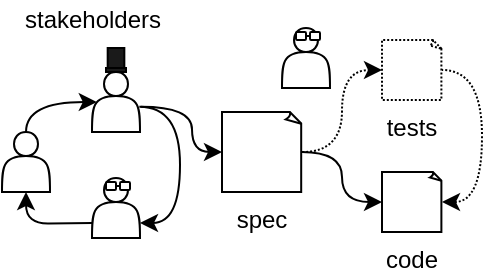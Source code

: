 <mxfile version="14.6.3" type="device"><diagram id="I9DftAdWouwsv_HxSYhq" name="Page-1"><mxGraphModel dx="582" dy="535" grid="1" gridSize="10" guides="1" tooltips="1" connect="1" arrows="1" fold="1" page="0" pageScale="1" pageWidth="1169" pageHeight="827" math="0" shadow="0"><root><mxCell id="0"/><mxCell id="1" parent="0"/><mxCell id="2" value="" style="rounded=0;whiteSpace=wrap;html=1;fillColor=#1A1A1A;" parent="1" vertex="1"><mxGeometry x="672" y="248" width="10" height="2" as="geometry"/></mxCell><mxCell id="3" style="edgeStyle=orthogonalEdgeStyle;curved=1;orthogonalLoop=1;jettySize=auto;html=1;entryX=0;entryY=0.5;entryDx=0;entryDy=0;entryPerimeter=0;startArrow=none;startFill=0;strokeColor=#000000;exitX=1.014;exitY=0.578;exitDx=0;exitDy=0;exitPerimeter=0;" parent="1" source="4" target="9" edge="1"><mxGeometry relative="1" as="geometry"><Array as="points"><mxPoint x="715" y="267"/><mxPoint x="715" y="290"/></Array></mxGeometry></mxCell><mxCell id="4" value="" style="shape=actor;whiteSpace=wrap;html=1;" parent="1" vertex="1"><mxGeometry x="665" y="250" width="24" height="30" as="geometry"/></mxCell><mxCell id="5" style="edgeStyle=orthogonalEdgeStyle;curved=1;orthogonalLoop=1;jettySize=auto;html=1;entryX=0.1;entryY=0.5;entryDx=0;entryDy=0;entryPerimeter=0;startArrow=none;startFill=0;strokeColor=#000000;" parent="1" source="6" target="4" edge="1"><mxGeometry relative="1" as="geometry"><Array as="points"><mxPoint x="632" y="265"/></Array></mxGeometry></mxCell><mxCell id="6" value="" style="shape=actor;whiteSpace=wrap;html=1;" parent="1" vertex="1"><mxGeometry x="620" y="280" width="24" height="30" as="geometry"/></mxCell><mxCell id="7" style="edgeStyle=orthogonalEdgeStyle;curved=1;orthogonalLoop=1;jettySize=auto;html=1;startArrow=none;startFill=0;strokeColor=#000000;entryX=0;entryY=0.5;entryDx=0;entryDy=0;entryPerimeter=0;dashed=1;dashPattern=1 1;" parent="1" source="9" target="23" edge="1"><mxGeometry relative="1" as="geometry"><mxPoint x="800" y="290" as="targetPoint"/></mxGeometry></mxCell><mxCell id="8" style="edgeStyle=orthogonalEdgeStyle;curved=1;orthogonalLoop=1;jettySize=auto;html=1;startArrow=classic;startFill=1;endArrow=none;endFill=0;strokeColor=#000000;exitX=0;exitY=0.5;exitDx=0;exitDy=0;exitPerimeter=0;" parent="1" source="24" target="9" edge="1"><mxGeometry relative="1" as="geometry"/></mxCell><mxCell id="9" value="spec" style="whiteSpace=wrap;html=1;shape=mxgraph.basic.document;labelPosition=center;verticalLabelPosition=bottom;align=center;verticalAlign=top;" parent="1" vertex="1"><mxGeometry x="730" y="270" width="40" height="40" as="geometry"/></mxCell><mxCell id="10" style="edgeStyle=orthogonalEdgeStyle;curved=1;orthogonalLoop=1;jettySize=auto;html=1;entryX=0.5;entryY=1;entryDx=0;entryDy=0;startArrow=none;startFill=0;strokeColor=#000000;exitX=0;exitY=0.75;exitDx=0;exitDy=0;" parent="1" source="13" target="6" edge="1"><mxGeometry relative="1" as="geometry"><Array as="points"><mxPoint x="655" y="326"/><mxPoint x="632" y="326"/></Array></mxGeometry></mxCell><mxCell id="11" value="" style="rounded=0;whiteSpace=wrap;html=1;direction=south;fillColor=#1A1A1A;" parent="1" vertex="1"><mxGeometry x="672.84" y="238" width="8.33" height="10" as="geometry"/></mxCell><mxCell id="12" value="" style="group" parent="1" vertex="1" connectable="0"><mxGeometry x="665" y="303" width="24" height="30" as="geometry"/></mxCell><mxCell id="13" value="" style="shape=actor;whiteSpace=wrap;html=1;" parent="12" vertex="1"><mxGeometry width="24" height="30" as="geometry"/></mxCell><mxCell id="14" value="" style="rounded=1;whiteSpace=wrap;html=1;fillColor=#FFFFFF;" parent="12" vertex="1"><mxGeometry x="14" y="2" width="5" height="4" as="geometry"/></mxCell><mxCell id="15" style="edgeStyle=orthogonalEdgeStyle;curved=1;orthogonalLoop=1;jettySize=auto;html=1;entryX=0;entryY=0.5;entryDx=0;entryDy=0;startArrow=none;startFill=0;strokeColor=#000000;endArrow=none;endFill=0;" parent="12" source="16" target="14" edge="1"><mxGeometry relative="1" as="geometry"><Array as="points"><mxPoint x="14" y="4"/><mxPoint x="14" y="4"/></Array></mxGeometry></mxCell><mxCell id="16" value="" style="rounded=1;whiteSpace=wrap;html=1;fillColor=#FFFFFF;" parent="12" vertex="1"><mxGeometry x="7" y="2" width="5" height="4" as="geometry"/></mxCell><mxCell id="17" value="" style="group" parent="1" vertex="1" connectable="0"><mxGeometry x="760" y="228" width="24" height="30" as="geometry"/></mxCell><mxCell id="18" value="" style="shape=actor;whiteSpace=wrap;html=1;" parent="17" vertex="1"><mxGeometry width="24" height="30" as="geometry"/></mxCell><mxCell id="19" value="" style="rounded=1;whiteSpace=wrap;html=1;fillColor=#FFFFFF;" parent="17" vertex="1"><mxGeometry x="14" y="2" width="5" height="4" as="geometry"/></mxCell><mxCell id="20" style="edgeStyle=orthogonalEdgeStyle;curved=1;orthogonalLoop=1;jettySize=auto;html=1;entryX=0;entryY=0.5;entryDx=0;entryDy=0;startArrow=none;startFill=0;strokeColor=#000000;endArrow=none;endFill=0;" parent="17" source="21" target="19" edge="1"><mxGeometry relative="1" as="geometry"><Array as="points"><mxPoint x="14" y="4"/><mxPoint x="14" y="4"/></Array></mxGeometry></mxCell><mxCell id="21" value="" style="rounded=1;whiteSpace=wrap;html=1;fillColor=#FFFFFF;" parent="17" vertex="1"><mxGeometry x="7" y="2" width="5" height="4" as="geometry"/></mxCell><mxCell id="22" style="edgeStyle=orthogonalEdgeStyle;curved=1;orthogonalLoop=1;jettySize=auto;html=1;entryX=1;entryY=0.5;entryDx=0;entryDy=0;entryPerimeter=0;startArrow=classic;startFill=1;endArrow=none;endFill=0;strokeColor=#000000;exitX=1;exitY=0.5;exitDx=0;exitDy=0;exitPerimeter=0;dashed=1;dashPattern=1 1;" parent="1" source="24" target="23" edge="1"><mxGeometry relative="1" as="geometry"/></mxCell><mxCell id="23" value="tests" style="whiteSpace=wrap;html=1;shape=mxgraph.basic.document;labelPosition=center;verticalLabelPosition=bottom;align=center;verticalAlign=top;dashed=1;dashPattern=1 1;" parent="1" vertex="1"><mxGeometry x="810" y="234" width="30" height="30" as="geometry"/></mxCell><mxCell id="24" value="code" style="whiteSpace=wrap;html=1;shape=mxgraph.basic.document;labelPosition=center;verticalLabelPosition=bottom;align=center;verticalAlign=top;" parent="1" vertex="1"><mxGeometry x="810" y="300" width="30" height="30" as="geometry"/></mxCell><mxCell id="25" style="edgeStyle=orthogonalEdgeStyle;curved=1;orthogonalLoop=1;jettySize=auto;html=1;startArrow=classic;startFill=1;endArrow=none;endFill=0;strokeColor=#000000;exitX=1;exitY=0.75;exitDx=0;exitDy=0;entryX=0.986;entryY=0.578;entryDx=0;entryDy=0;entryPerimeter=0;" parent="1" source="13" target="4" edge="1"><mxGeometry relative="1" as="geometry"/></mxCell><mxCell id="EQTjSbgJdUte-6l_h1et-25" value="stakeholders" style="text;html=1;align=center;verticalAlign=middle;resizable=0;points=[];autosize=1;strokeColor=none;" vertex="1" parent="1"><mxGeometry x="620" y="214" width="90" height="20" as="geometry"/></mxCell></root></mxGraphModel></diagram></mxfile>